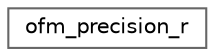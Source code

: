 digraph "Graphical Class Hierarchy"
{
 // LATEX_PDF_SIZE
  bgcolor="transparent";
  edge [fontname=Helvetica,fontsize=10,labelfontname=Helvetica,labelfontsize=10];
  node [fontname=Helvetica,fontsize=10,shape=box,height=0.2,width=0.4];
  rankdir="LR";
  Node0 [id="Node000000",label="ofm_precision_r",height=0.2,width=0.4,color="grey40", fillcolor="white", style="filled",URL="$structofm__precision__r.html",tooltip=" "];
}
